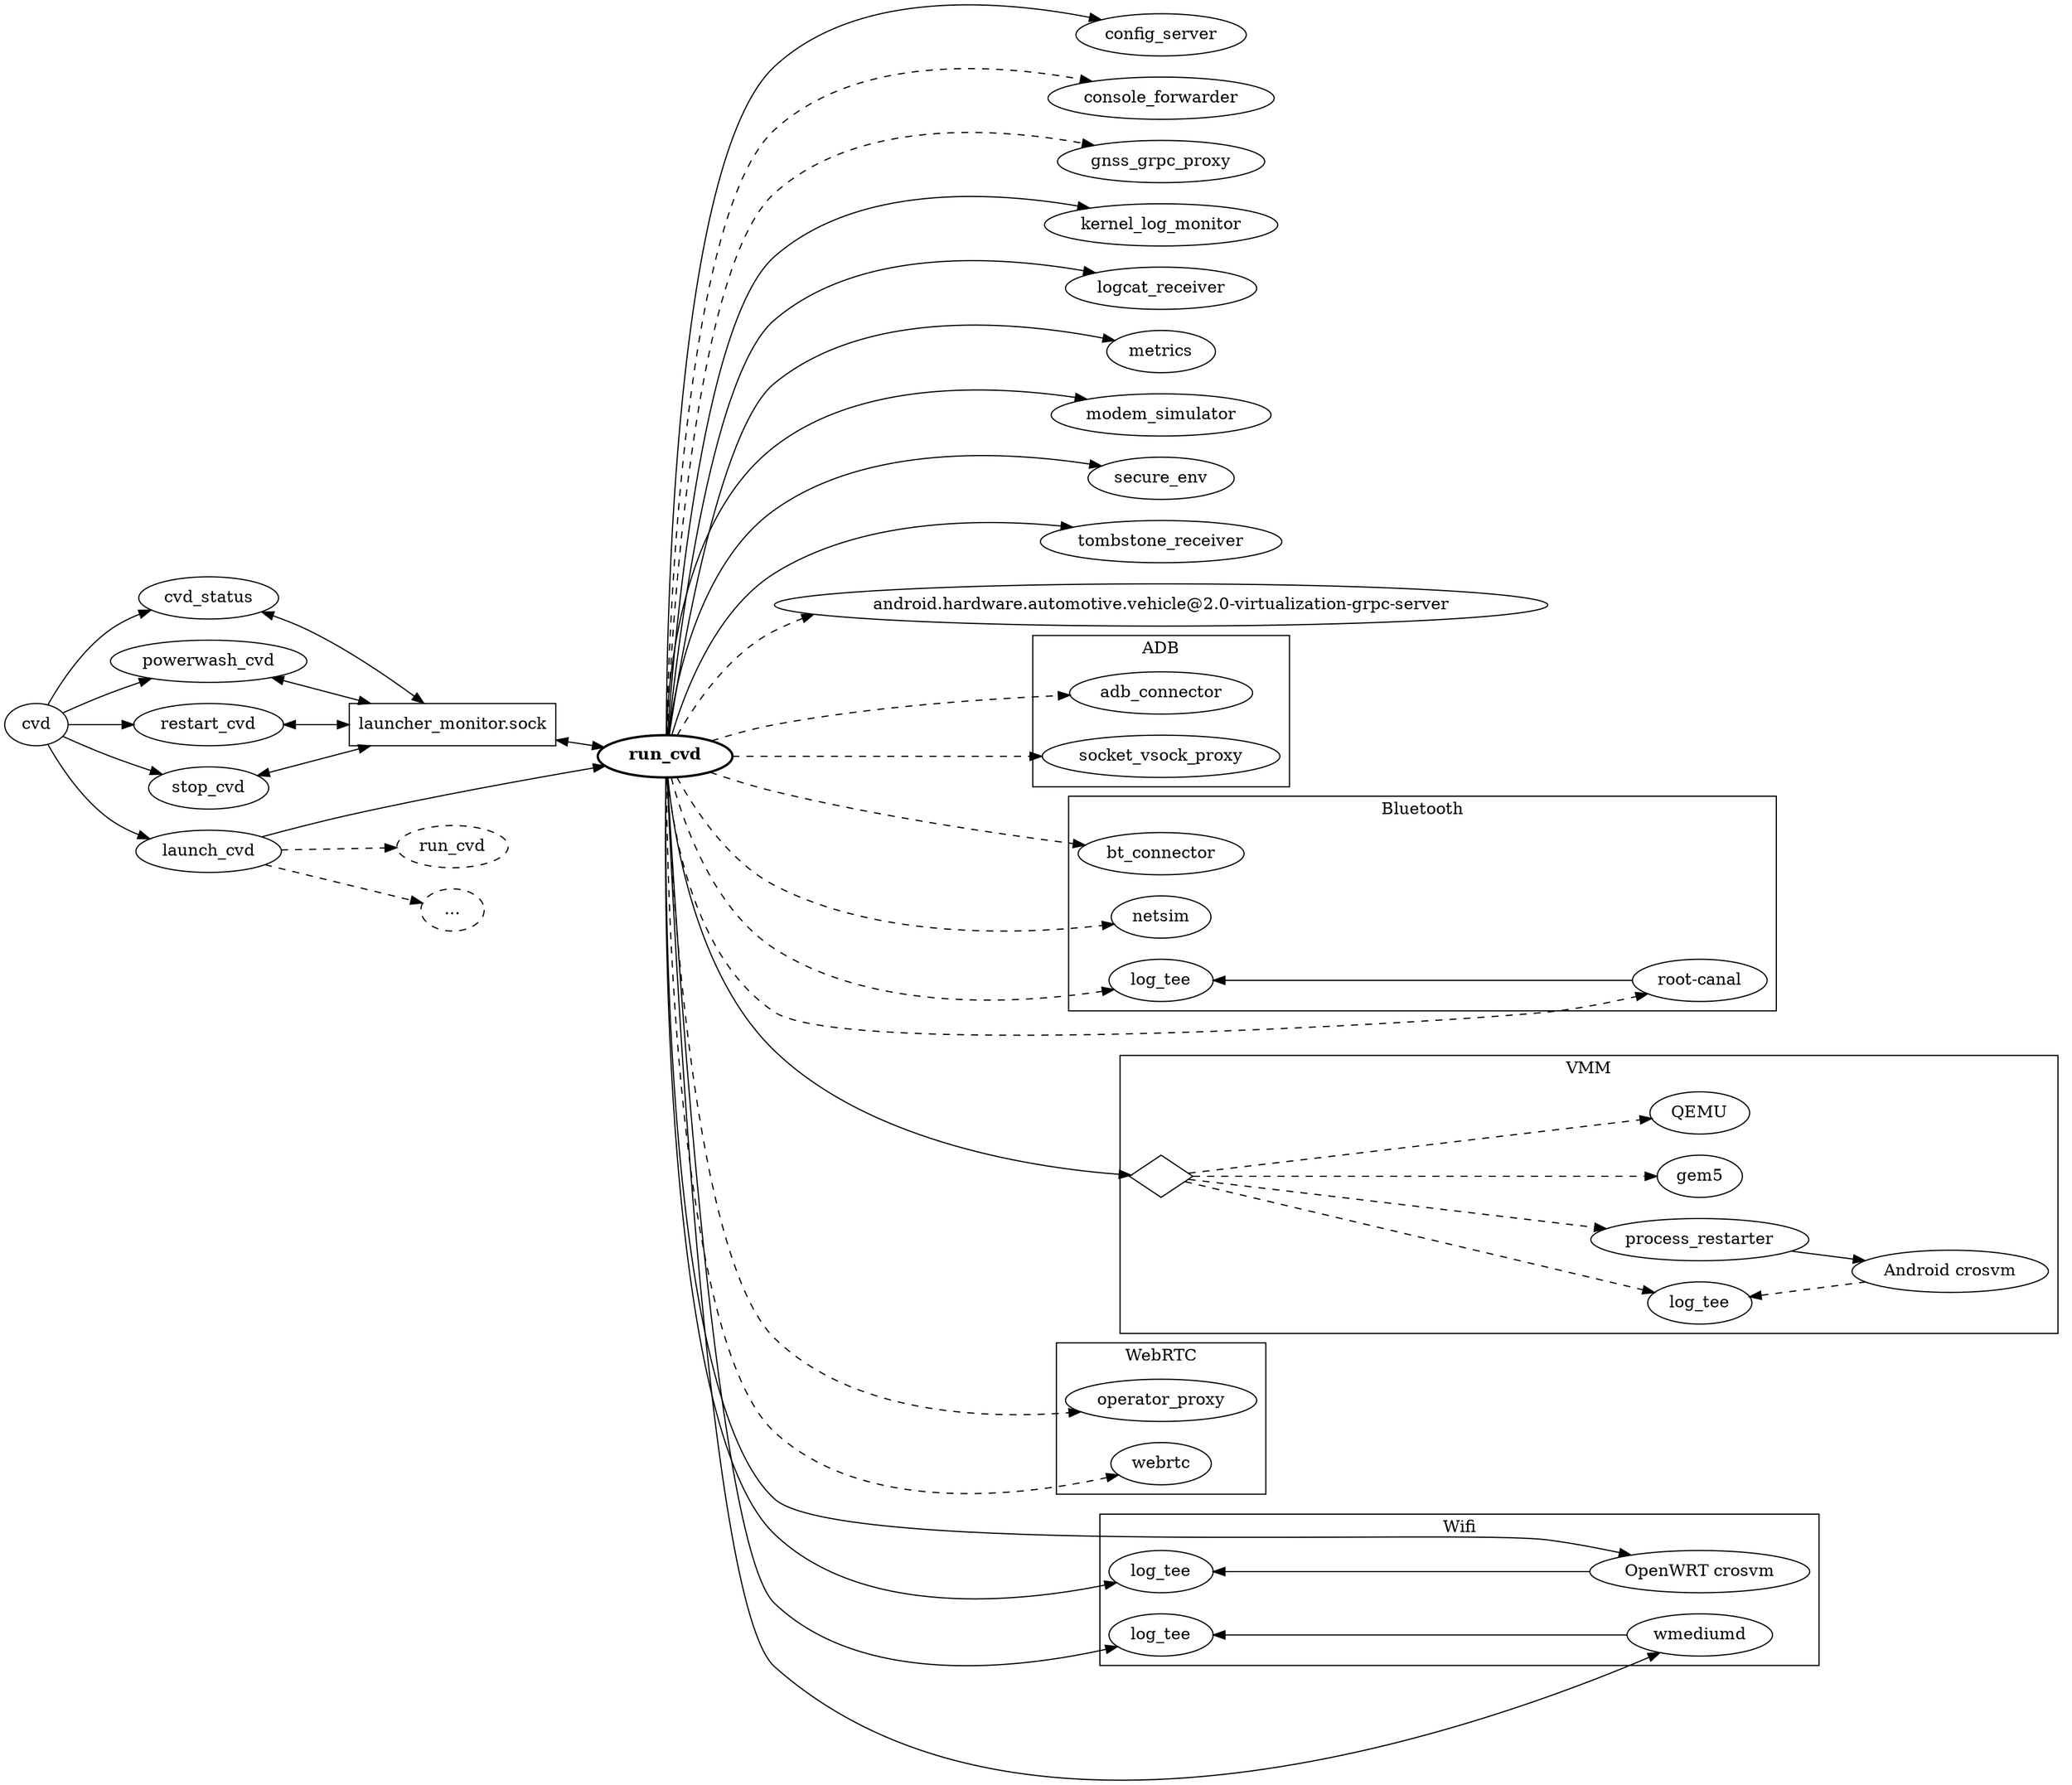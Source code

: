 digraph {
  rankdir = "LR";

  config_server
  console_forwarder
  cvd
  cvd_status
  gnss_grpc_proxy
  kernel_log_monitor
  launch_cvd
  launcher_monitor_socket [label = "launcher_monitor.sock", shape = "rectangle"]
  logcat_receiver
  metrics
  modem_simulator
  powerwash_cvd
  restart_cvd
  run_cvd [label = < <b>run_cvd</b> >, penwidth = "2"]
  run_cvd_2 [label = "run_cvd", style = "dashed"]
  run_cvd_etc [label = "...", style = "dashed"]
  secure_env
  stop_cvd
  tombstone_receiver
  vehicle_hal_server [label = "android.hardware.automotive.vehicle@2.0-virtualization-grpc-server"]

  subgraph cluster_adb_group {
    label = "ADB"

    adb_connector
    socket_vsock_proxy
  }

  subgraph cluster_bluetooth_group {
    label = "Bluetooth"

    bt_connector
    netsim
    root_canal [label = "root-canal"]
    root_canal_log_tee [label = "log_tee"]
  }

  subgraph cluster_vmm_group {
    label = "VMM"

    crosvm_android [label = "Android crosvm"]
    crosvm_android_log_tee [label = "log_tee"]
    crosvm_android_restarter [label = "process_restarter"]
    gem5
    qemu [label = "QEMU"]
    vmm [label = "", shape = "diamond"]
  }

  subgraph cluster_webrtc_group {
    label = "WebRTC"

    operator_proxy
    webrtc
  }

  subgraph cluster_wifi_group {
    label = "Wifi"

    crosvm_openwrt [label = "OpenWRT crosvm"]
    crosvm_openwrt_log_tee [label = "log_tee"]
    wmediumd
    wmediumd_log_tee [label = "log_tee"]
  }

  cvd -> cvd_status
  cvd -> launch_cvd
  cvd -> powerwash_cvd
  cvd -> restart_cvd
  cvd -> stop_cvd

  launch_cvd -> run_cvd
  launch_cvd -> run_cvd_2 [style = "dashed"]
  launch_cvd -> run_cvd_etc [style = "dashed"]

  cvd_status -> launcher_monitor_socket [dir = "both"]
  powerwash_cvd -> launcher_monitor_socket [dir = "both"]
  restart_cvd -> launcher_monitor_socket [dir = "both"]
  stop_cvd -> launcher_monitor_socket [dir = "both"]
  launcher_monitor_socket -> run_cvd [dir = "both"]

  run_cvd -> adb_connector [style = "dashed"]
  run_cvd -> bt_connector [style = "dashed"]
  run_cvd -> config_server
  run_cvd -> console_forwarder [style = "dashed"]
  run_cvd -> crosvm_openwrt
  run_cvd -> crosvm_openwrt_log_tee
  crosvm_openwrt_log_tee -> crosvm_openwrt [dir = "back"]
  run_cvd -> gnss_grpc_proxy [style = "dashed"]
  run_cvd -> kernel_log_monitor
  run_cvd -> logcat_receiver
  run_cvd -> metrics
  run_cvd -> modem_simulator
  run_cvd -> netsim [style = "dashed"]
  run_cvd -> operator_proxy [style = "dashed"]
  run_cvd -> root_canal [style = "dashed"]
  run_cvd -> root_canal_log_tee [style = "dashed"]
  root_canal_log_tee -> root_canal [dir = "back"]
  run_cvd -> secure_env
  run_cvd -> socket_vsock_proxy [style = "dashed"]
  run_cvd -> tombstone_receiver
  run_cvd -> vehicle_hal_server [style = "dashed"]
  run_cvd -> vmm
  run_cvd -> webrtc [style = "dashed"]
  run_cvd -> wmediumd
  run_cvd -> wmediumd_log_tee
  wmediumd_log_tee -> wmediumd [dir = "back"]

  crosvm_android_log_tee -> crosvm_android [dir = "back", style = "dashed"]
  vmm -> crosvm_android_restarter [style = "dashed"]
  crosvm_android_restarter -> crosvm_android
  vmm -> crosvm_android_log_tee [style = "dashed"]
  vmm -> gem5 [style = "dashed"]
  vmm -> qemu [style = "dashed"]
}
